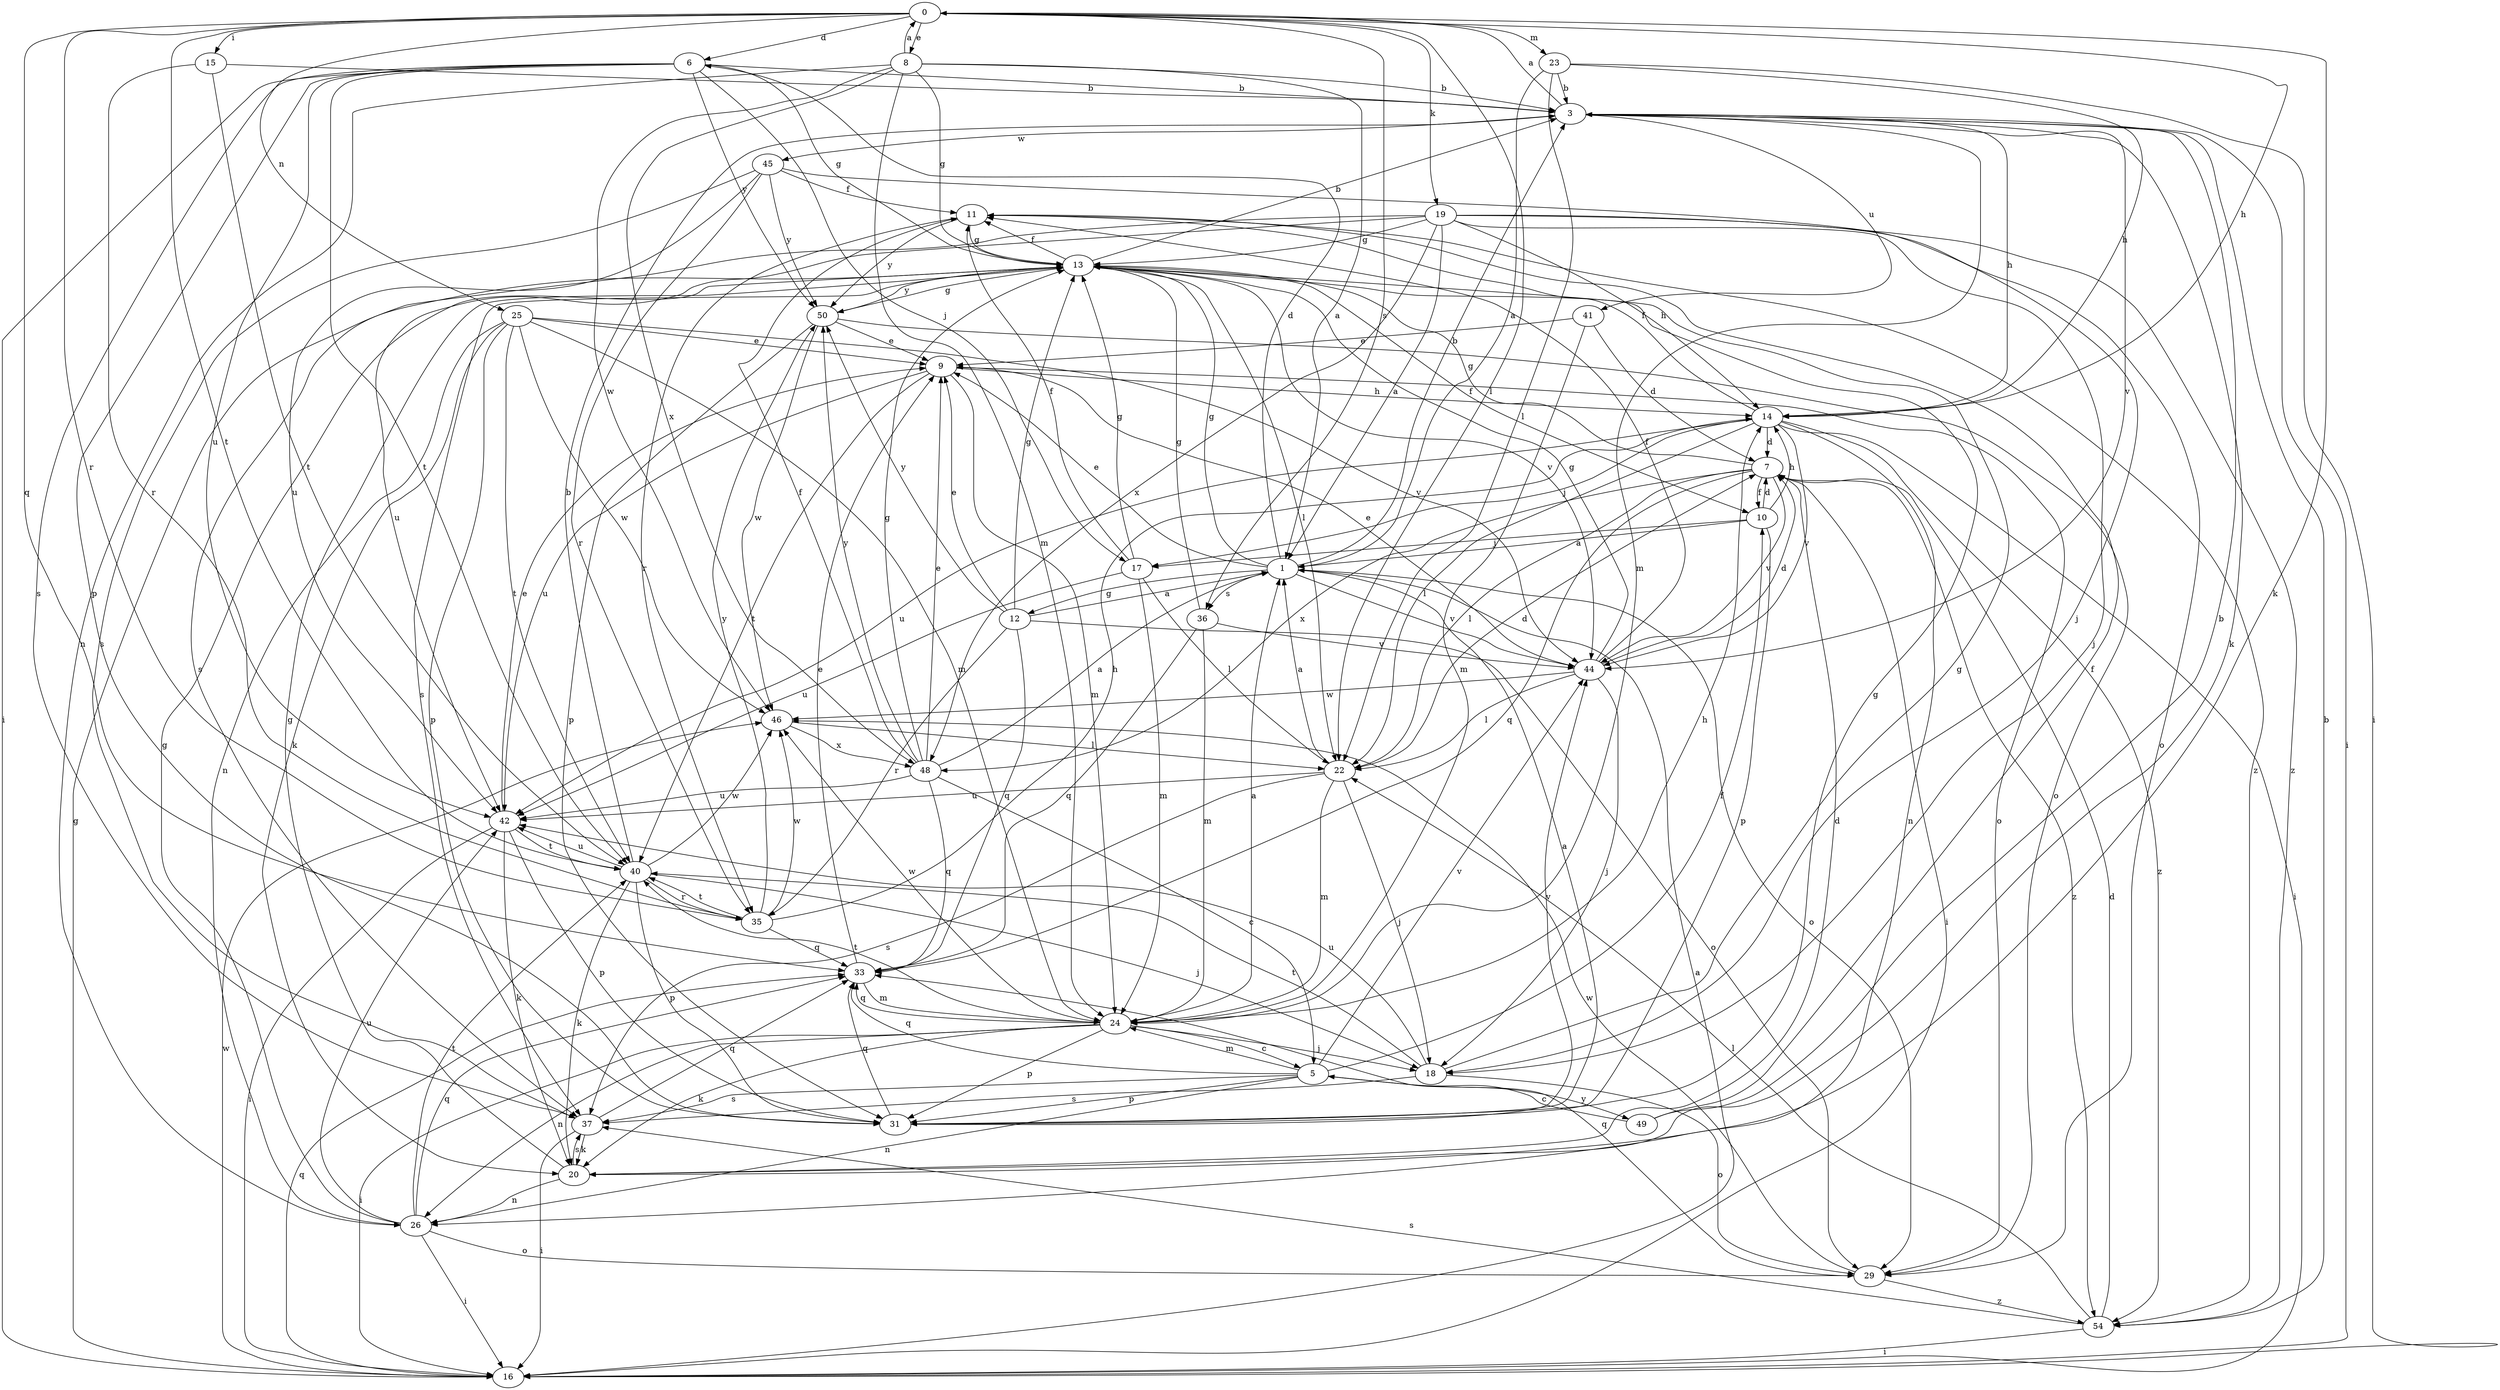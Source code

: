 strict digraph  {
0;
1;
3;
5;
6;
7;
8;
9;
10;
11;
12;
13;
14;
15;
16;
17;
18;
19;
20;
22;
23;
24;
25;
26;
29;
31;
33;
35;
36;
37;
40;
41;
42;
44;
45;
46;
48;
49;
50;
54;
0 -> 6  [label=d];
0 -> 8  [label=e];
0 -> 14  [label=h];
0 -> 15  [label=i];
0 -> 19  [label=k];
0 -> 20  [label=k];
0 -> 22  [label=l];
0 -> 23  [label=m];
0 -> 25  [label=n];
0 -> 33  [label=q];
0 -> 35  [label=r];
0 -> 36  [label=s];
0 -> 40  [label=t];
1 -> 3  [label=b];
1 -> 6  [label=d];
1 -> 9  [label=e];
1 -> 12  [label=g];
1 -> 13  [label=g];
1 -> 29  [label=o];
1 -> 36  [label=s];
1 -> 44  [label=v];
3 -> 0  [label=a];
3 -> 14  [label=h];
3 -> 16  [label=i];
3 -> 20  [label=k];
3 -> 24  [label=m];
3 -> 41  [label=u];
3 -> 44  [label=v];
3 -> 45  [label=w];
5 -> 10  [label=f];
5 -> 24  [label=m];
5 -> 26  [label=n];
5 -> 31  [label=p];
5 -> 33  [label=q];
5 -> 37  [label=s];
5 -> 44  [label=v];
5 -> 49  [label=y];
6 -> 3  [label=b];
6 -> 13  [label=g];
6 -> 16  [label=i];
6 -> 17  [label=j];
6 -> 31  [label=p];
6 -> 37  [label=s];
6 -> 40  [label=t];
6 -> 42  [label=u];
6 -> 50  [label=y];
7 -> 10  [label=f];
7 -> 13  [label=g];
7 -> 16  [label=i];
7 -> 22  [label=l];
7 -> 33  [label=q];
7 -> 44  [label=v];
7 -> 48  [label=x];
7 -> 54  [label=z];
8 -> 0  [label=a];
8 -> 1  [label=a];
8 -> 3  [label=b];
8 -> 13  [label=g];
8 -> 24  [label=m];
8 -> 26  [label=n];
8 -> 46  [label=w];
8 -> 48  [label=x];
9 -> 14  [label=h];
9 -> 24  [label=m];
9 -> 29  [label=o];
9 -> 40  [label=t];
9 -> 42  [label=u];
10 -> 1  [label=a];
10 -> 7  [label=d];
10 -> 14  [label=h];
10 -> 17  [label=j];
10 -> 31  [label=p];
11 -> 13  [label=g];
11 -> 35  [label=r];
11 -> 50  [label=y];
11 -> 54  [label=z];
12 -> 1  [label=a];
12 -> 9  [label=e];
12 -> 13  [label=g];
12 -> 29  [label=o];
12 -> 33  [label=q];
12 -> 35  [label=r];
12 -> 50  [label=y];
13 -> 3  [label=b];
13 -> 10  [label=f];
13 -> 11  [label=f];
13 -> 22  [label=l];
13 -> 37  [label=s];
13 -> 44  [label=v];
13 -> 50  [label=y];
14 -> 7  [label=d];
14 -> 11  [label=f];
14 -> 16  [label=i];
14 -> 17  [label=j];
14 -> 22  [label=l];
14 -> 26  [label=n];
14 -> 42  [label=u];
14 -> 44  [label=v];
14 -> 54  [label=z];
15 -> 3  [label=b];
15 -> 35  [label=r];
15 -> 40  [label=t];
16 -> 1  [label=a];
16 -> 13  [label=g];
16 -> 33  [label=q];
16 -> 46  [label=w];
17 -> 11  [label=f];
17 -> 13  [label=g];
17 -> 22  [label=l];
17 -> 24  [label=m];
17 -> 42  [label=u];
18 -> 13  [label=g];
18 -> 29  [label=o];
18 -> 37  [label=s];
18 -> 40  [label=t];
18 -> 42  [label=u];
19 -> 1  [label=a];
19 -> 13  [label=g];
19 -> 14  [label=h];
19 -> 18  [label=j];
19 -> 29  [label=o];
19 -> 37  [label=s];
19 -> 42  [label=u];
19 -> 48  [label=x];
19 -> 54  [label=z];
20 -> 7  [label=d];
20 -> 13  [label=g];
20 -> 26  [label=n];
20 -> 37  [label=s];
22 -> 1  [label=a];
22 -> 7  [label=d];
22 -> 18  [label=j];
22 -> 24  [label=m];
22 -> 37  [label=s];
22 -> 42  [label=u];
23 -> 1  [label=a];
23 -> 3  [label=b];
23 -> 14  [label=h];
23 -> 16  [label=i];
23 -> 22  [label=l];
24 -> 1  [label=a];
24 -> 5  [label=c];
24 -> 14  [label=h];
24 -> 16  [label=i];
24 -> 18  [label=j];
24 -> 20  [label=k];
24 -> 26  [label=n];
24 -> 31  [label=p];
24 -> 33  [label=q];
24 -> 40  [label=t];
24 -> 46  [label=w];
25 -> 9  [label=e];
25 -> 20  [label=k];
25 -> 24  [label=m];
25 -> 26  [label=n];
25 -> 31  [label=p];
25 -> 40  [label=t];
25 -> 44  [label=v];
25 -> 46  [label=w];
26 -> 13  [label=g];
26 -> 16  [label=i];
26 -> 29  [label=o];
26 -> 33  [label=q];
26 -> 40  [label=t];
26 -> 42  [label=u];
29 -> 33  [label=q];
29 -> 46  [label=w];
29 -> 54  [label=z];
31 -> 1  [label=a];
31 -> 13  [label=g];
31 -> 33  [label=q];
31 -> 44  [label=v];
33 -> 9  [label=e];
33 -> 24  [label=m];
35 -> 14  [label=h];
35 -> 33  [label=q];
35 -> 40  [label=t];
35 -> 46  [label=w];
35 -> 50  [label=y];
36 -> 13  [label=g];
36 -> 24  [label=m];
36 -> 33  [label=q];
36 -> 44  [label=v];
37 -> 16  [label=i];
37 -> 20  [label=k];
37 -> 33  [label=q];
40 -> 3  [label=b];
40 -> 18  [label=j];
40 -> 20  [label=k];
40 -> 31  [label=p];
40 -> 35  [label=r];
40 -> 42  [label=u];
40 -> 46  [label=w];
41 -> 7  [label=d];
41 -> 9  [label=e];
41 -> 24  [label=m];
42 -> 9  [label=e];
42 -> 16  [label=i];
42 -> 20  [label=k];
42 -> 31  [label=p];
42 -> 40  [label=t];
44 -> 7  [label=d];
44 -> 9  [label=e];
44 -> 11  [label=f];
44 -> 13  [label=g];
44 -> 18  [label=j];
44 -> 22  [label=l];
44 -> 46  [label=w];
45 -> 11  [label=f];
45 -> 18  [label=j];
45 -> 35  [label=r];
45 -> 37  [label=s];
45 -> 42  [label=u];
45 -> 50  [label=y];
46 -> 22  [label=l];
46 -> 48  [label=x];
48 -> 1  [label=a];
48 -> 5  [label=c];
48 -> 9  [label=e];
48 -> 11  [label=f];
48 -> 13  [label=g];
48 -> 33  [label=q];
48 -> 42  [label=u];
48 -> 50  [label=y];
49 -> 3  [label=b];
49 -> 5  [label=c];
49 -> 11  [label=f];
50 -> 9  [label=e];
50 -> 13  [label=g];
50 -> 29  [label=o];
50 -> 31  [label=p];
50 -> 46  [label=w];
54 -> 3  [label=b];
54 -> 7  [label=d];
54 -> 16  [label=i];
54 -> 22  [label=l];
54 -> 37  [label=s];
}
